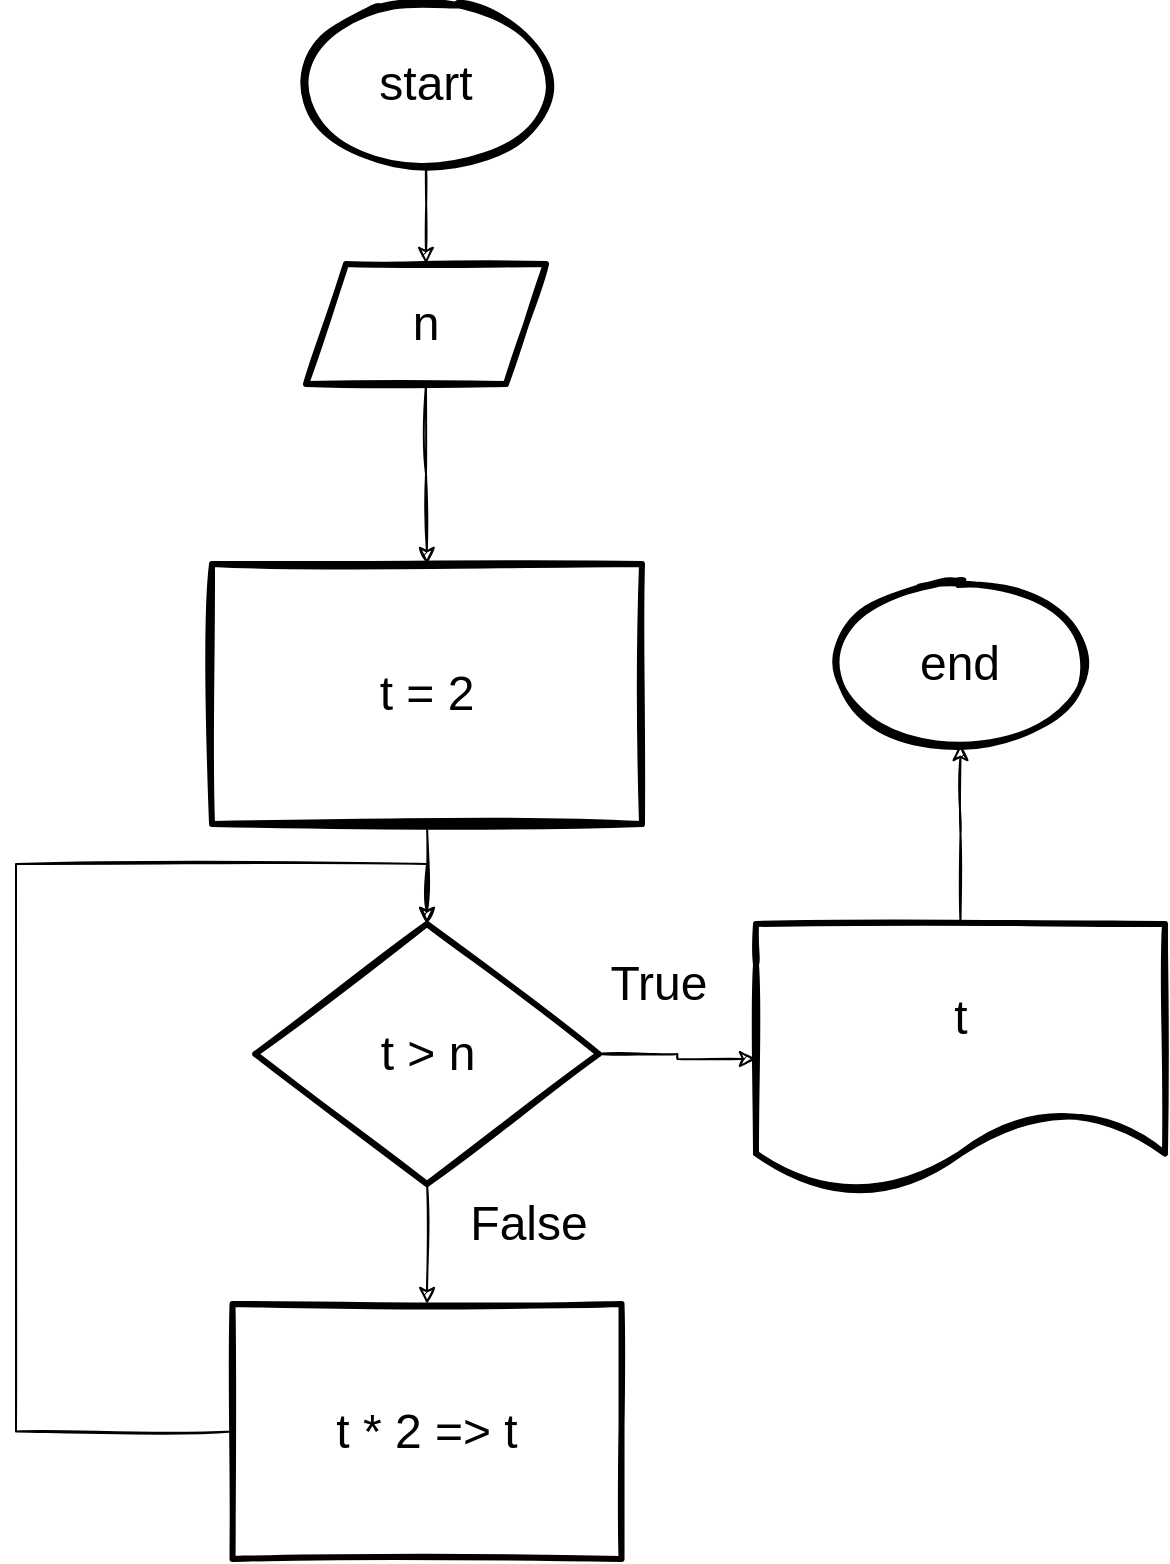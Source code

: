 <mxfile version="14.1.5" type="device"><diagram id="HzSLqWM6cATps06MwMQY" name="Page-1"><mxGraphModel dx="1240" dy="811" grid="1" gridSize="10" guides="1" tooltips="1" connect="1" arrows="1" fold="1" page="1" pageScale="1" pageWidth="850" pageHeight="1100" math="0" shadow="0"><root><mxCell id="0"/><mxCell id="1" parent="0"/><mxCell id="B00NplHe2QMYomo_hN30-14" value="" style="edgeStyle=orthogonalEdgeStyle;rounded=0;sketch=1;orthogonalLoop=1;jettySize=auto;html=1;fontSize=24;" edge="1" parent="1" source="B00NplHe2QMYomo_hN30-5" target="B00NplHe2QMYomo_hN30-13"><mxGeometry relative="1" as="geometry"/></mxCell><mxCell id="B00NplHe2QMYomo_hN30-5" value="start" style="ellipse;whiteSpace=wrap;html=1;sketch=1;strokeWidth=3;fontSize=24;" vertex="1" parent="1"><mxGeometry x="365" y="70" width="120" height="80" as="geometry"/></mxCell><mxCell id="B00NplHe2QMYomo_hN30-17" value="" style="edgeStyle=orthogonalEdgeStyle;rounded=0;sketch=1;orthogonalLoop=1;jettySize=auto;html=1;fontSize=24;" edge="1" parent="1" source="B00NplHe2QMYomo_hN30-6" target="B00NplHe2QMYomo_hN30-16"><mxGeometry relative="1" as="geometry"/></mxCell><mxCell id="B00NplHe2QMYomo_hN30-6" value="t = 2" style="whiteSpace=wrap;html=1;fontSize=24;strokeWidth=3;sketch=1;" vertex="1" parent="1"><mxGeometry x="318" y="350" width="215" height="130" as="geometry"/></mxCell><mxCell id="B00NplHe2QMYomo_hN30-21" value="" style="edgeStyle=orthogonalEdgeStyle;rounded=0;sketch=1;orthogonalLoop=1;jettySize=auto;html=1;fontSize=24;" edge="1" parent="1" source="B00NplHe2QMYomo_hN30-8" target="B00NplHe2QMYomo_hN30-20"><mxGeometry relative="1" as="geometry"/></mxCell><mxCell id="B00NplHe2QMYomo_hN30-8" value="t" style="shape=document;whiteSpace=wrap;html=1;boundedLbl=1;fontSize=24;strokeWidth=3;sketch=1;" vertex="1" parent="1"><mxGeometry x="590" y="530" width="204.5" height="135" as="geometry"/></mxCell><mxCell id="B00NplHe2QMYomo_hN30-25" style="edgeStyle=orthogonalEdgeStyle;rounded=0;sketch=1;orthogonalLoop=1;jettySize=auto;html=1;fontSize=24;entryX=0.5;entryY=0;entryDx=0;entryDy=0;" edge="1" parent="1" source="B00NplHe2QMYomo_hN30-10" target="B00NplHe2QMYomo_hN30-16"><mxGeometry relative="1" as="geometry"><mxPoint x="260" y="510" as="targetPoint"/><Array as="points"><mxPoint x="220" y="784"/><mxPoint x="220" y="500"/><mxPoint x="426" y="500"/></Array></mxGeometry></mxCell><mxCell id="B00NplHe2QMYomo_hN30-10" value="t * 2 =&amp;gt; t" style="whiteSpace=wrap;html=1;fontSize=24;strokeWidth=3;sketch=1;" vertex="1" parent="1"><mxGeometry x="328.26" y="720" width="194.5" height="127.5" as="geometry"/></mxCell><mxCell id="B00NplHe2QMYomo_hN30-15" value="" style="edgeStyle=orthogonalEdgeStyle;rounded=0;sketch=1;orthogonalLoop=1;jettySize=auto;html=1;fontSize=24;" edge="1" parent="1" source="B00NplHe2QMYomo_hN30-13" target="B00NplHe2QMYomo_hN30-6"><mxGeometry relative="1" as="geometry"/></mxCell><mxCell id="B00NplHe2QMYomo_hN30-13" value="n" style="shape=parallelogram;perimeter=parallelogramPerimeter;whiteSpace=wrap;html=1;fixedSize=1;fontSize=24;strokeWidth=3;sketch=1;" vertex="1" parent="1"><mxGeometry x="365" y="200" width="120" height="60" as="geometry"/></mxCell><mxCell id="B00NplHe2QMYomo_hN30-18" style="edgeStyle=orthogonalEdgeStyle;rounded=0;sketch=1;orthogonalLoop=1;jettySize=auto;html=1;entryX=0;entryY=0.5;entryDx=0;entryDy=0;fontSize=24;" edge="1" parent="1" source="B00NplHe2QMYomo_hN30-16" target="B00NplHe2QMYomo_hN30-8"><mxGeometry relative="1" as="geometry"/></mxCell><mxCell id="B00NplHe2QMYomo_hN30-23" style="edgeStyle=orthogonalEdgeStyle;rounded=0;sketch=1;orthogonalLoop=1;jettySize=auto;html=1;entryX=0.5;entryY=0;entryDx=0;entryDy=0;fontSize=24;" edge="1" parent="1" source="B00NplHe2QMYomo_hN30-16" target="B00NplHe2QMYomo_hN30-10"><mxGeometry relative="1" as="geometry"/></mxCell><mxCell id="B00NplHe2QMYomo_hN30-16" value="t &amp;gt; n" style="rhombus;whiteSpace=wrap;html=1;fontSize=24;strokeWidth=3;sketch=1;" vertex="1" parent="1"><mxGeometry x="339.63" y="530" width="171.75" height="130" as="geometry"/></mxCell><mxCell id="B00NplHe2QMYomo_hN30-20" value="end" style="ellipse;whiteSpace=wrap;html=1;fontSize=24;strokeWidth=3;sketch=1;" vertex="1" parent="1"><mxGeometry x="632.25" y="360" width="120" height="80" as="geometry"/></mxCell><mxCell id="B00NplHe2QMYomo_hN30-22" value="True" style="text;html=1;align=center;verticalAlign=middle;resizable=0;points=[];autosize=1;fontSize=24;" vertex="1" parent="1"><mxGeometry x="511.38" y="545" width="60" height="30" as="geometry"/></mxCell><mxCell id="B00NplHe2QMYomo_hN30-24" value="False" style="text;html=1;align=center;verticalAlign=middle;resizable=0;points=[];autosize=1;fontSize=24;" vertex="1" parent="1"><mxGeometry x="441.38" y="665" width="70" height="30" as="geometry"/></mxCell></root></mxGraphModel></diagram></mxfile>